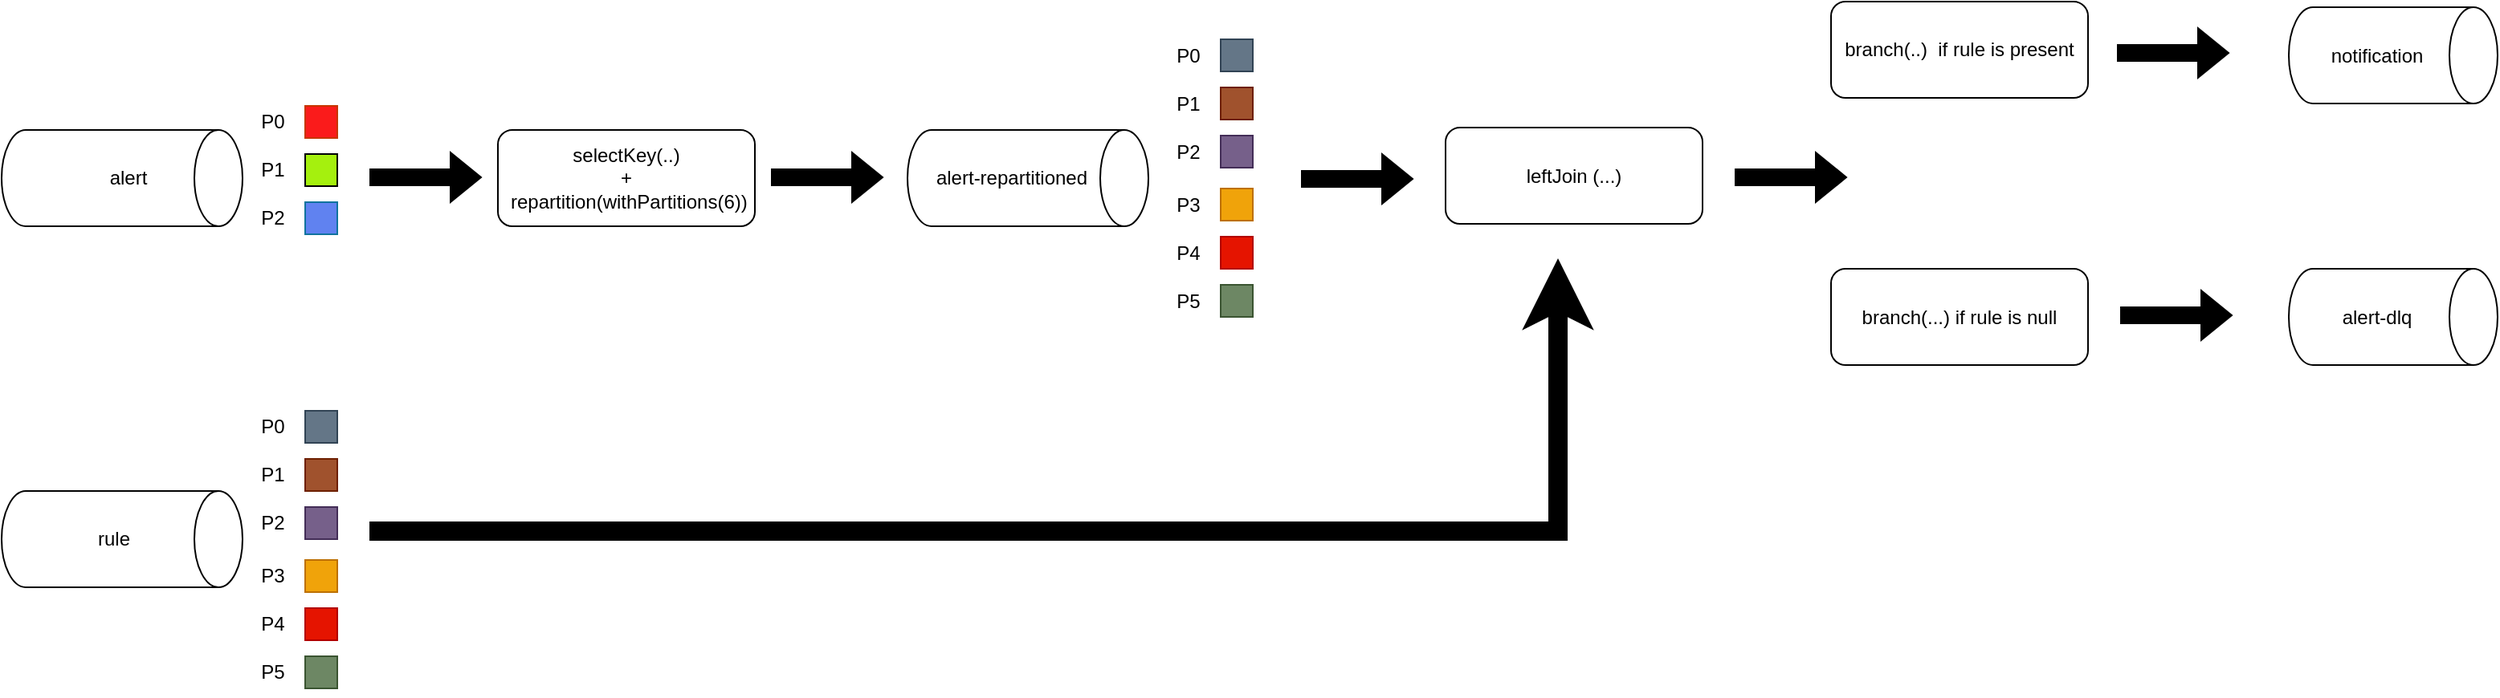 <mxfile version="17.1.2" type="device"><diagram id="yB5Gz0BLMex4k7QRtrId" name="Page-1"><mxGraphModel dx="946" dy="531" grid="1" gridSize="10" guides="1" tooltips="1" connect="1" arrows="1" fold="1" page="1" pageScale="1" pageWidth="827" pageHeight="1169" math="0" shadow="0"><root><mxCell id="0"/><mxCell id="1" parent="0"/><mxCell id="HK_q52uqpgw4KV1hhMro-1" value="" style="shape=cylinder3;whiteSpace=wrap;html=1;boundedLbl=1;backgroundOutline=1;size=15;rotation=90;" vertex="1" parent="1"><mxGeometry x="76" y="145" width="60" height="150" as="geometry"/></mxCell><mxCell id="HK_q52uqpgw4KV1hhMro-2" value="alert" style="text;html=1;strokeColor=none;fillColor=none;align=center;verticalAlign=middle;whiteSpace=wrap;rounded=0;" vertex="1" parent="1"><mxGeometry x="80" y="205" width="60" height="30" as="geometry"/></mxCell><mxCell id="HK_q52uqpgw4KV1hhMro-3" value="" style="shape=cylinder3;whiteSpace=wrap;html=1;boundedLbl=1;backgroundOutline=1;size=15;rotation=90;" vertex="1" parent="1"><mxGeometry x="76" y="370" width="60" height="150" as="geometry"/></mxCell><mxCell id="HK_q52uqpgw4KV1hhMro-4" value="rule" style="text;html=1;strokeColor=none;fillColor=none;align=center;verticalAlign=middle;whiteSpace=wrap;rounded=0;" vertex="1" parent="1"><mxGeometry x="71" y="430" width="60" height="30" as="geometry"/></mxCell><mxCell id="HK_q52uqpgw4KV1hhMro-5" value="" style="whiteSpace=wrap;html=1;aspect=fixed;fillColor=#A5F00E;strokeColor=#000000;fontColor=#000000;" vertex="1" parent="1"><mxGeometry x="220" y="205" width="20" height="20" as="geometry"/></mxCell><mxCell id="HK_q52uqpgw4KV1hhMro-7" value="" style="whiteSpace=wrap;html=1;aspect=fixed;fillColor=#FA1B1B;strokeColor=#C73500;fontColor=#000000;" vertex="1" parent="1"><mxGeometry x="220" y="175" width="20" height="20" as="geometry"/></mxCell><mxCell id="HK_q52uqpgw4KV1hhMro-8" value="" style="whiteSpace=wrap;html=1;aspect=fixed;fillColor=#6082F0;strokeColor=#10739e;" vertex="1" parent="1"><mxGeometry x="220" y="235" width="20" height="20" as="geometry"/></mxCell><mxCell id="HK_q52uqpgw4KV1hhMro-21" value="P0" style="text;html=1;strokeColor=none;fillColor=none;align=center;verticalAlign=middle;whiteSpace=wrap;rounded=0;" vertex="1" parent="1"><mxGeometry x="170" y="170" width="60" height="30" as="geometry"/></mxCell><mxCell id="HK_q52uqpgw4KV1hhMro-22" value="P1" style="text;html=1;strokeColor=none;fillColor=none;align=center;verticalAlign=middle;whiteSpace=wrap;rounded=0;" vertex="1" parent="1"><mxGeometry x="170" y="200" width="60" height="30" as="geometry"/></mxCell><mxCell id="HK_q52uqpgw4KV1hhMro-23" value="P2" style="text;html=1;strokeColor=none;fillColor=none;align=center;verticalAlign=middle;whiteSpace=wrap;rounded=0;" vertex="1" parent="1"><mxGeometry x="170" y="230" width="60" height="30" as="geometry"/></mxCell><mxCell id="HK_q52uqpgw4KV1hhMro-27" value="" style="whiteSpace=wrap;html=1;aspect=fixed;fillColor=#a0522d;strokeColor=#6D1F00;fontColor=#ffffff;" vertex="1" parent="1"><mxGeometry x="220" y="395" width="20" height="20" as="geometry"/></mxCell><mxCell id="HK_q52uqpgw4KV1hhMro-28" value="" style="whiteSpace=wrap;html=1;aspect=fixed;fillColor=#647687;strokeColor=#314354;fontColor=#ffffff;" vertex="1" parent="1"><mxGeometry x="220" y="365" width="20" height="20" as="geometry"/></mxCell><mxCell id="HK_q52uqpgw4KV1hhMro-29" value="" style="whiteSpace=wrap;html=1;aspect=fixed;fillColor=#76608a;strokeColor=#432D57;fontColor=#ffffff;" vertex="1" parent="1"><mxGeometry x="220" y="425" width="20" height="20" as="geometry"/></mxCell><mxCell id="HK_q52uqpgw4KV1hhMro-30" value="P0" style="text;html=1;strokeColor=none;fillColor=none;align=center;verticalAlign=middle;whiteSpace=wrap;rounded=0;" vertex="1" parent="1"><mxGeometry x="170" y="360" width="60" height="30" as="geometry"/></mxCell><mxCell id="HK_q52uqpgw4KV1hhMro-31" value="P1" style="text;html=1;strokeColor=none;fillColor=none;align=center;verticalAlign=middle;whiteSpace=wrap;rounded=0;" vertex="1" parent="1"><mxGeometry x="170" y="390" width="60" height="30" as="geometry"/></mxCell><mxCell id="HK_q52uqpgw4KV1hhMro-32" value="P2" style="text;html=1;strokeColor=none;fillColor=none;align=center;verticalAlign=middle;whiteSpace=wrap;rounded=0;" vertex="1" parent="1"><mxGeometry x="170" y="420" width="60" height="30" as="geometry"/></mxCell><mxCell id="HK_q52uqpgw4KV1hhMro-33" value="" style="whiteSpace=wrap;html=1;aspect=fixed;fillColor=#e51400;strokeColor=#B20000;fontColor=#ffffff;" vertex="1" parent="1"><mxGeometry x="220" y="488" width="20" height="20" as="geometry"/></mxCell><mxCell id="HK_q52uqpgw4KV1hhMro-34" value="" style="whiteSpace=wrap;html=1;aspect=fixed;fillColor=#f0a30a;strokeColor=#BD7000;fontColor=#000000;" vertex="1" parent="1"><mxGeometry x="220" y="458" width="20" height="20" as="geometry"/></mxCell><mxCell id="HK_q52uqpgw4KV1hhMro-35" value="" style="whiteSpace=wrap;html=1;aspect=fixed;fillColor=#6d8764;strokeColor=#3A5431;fontColor=#ffffff;" vertex="1" parent="1"><mxGeometry x="220" y="518" width="20" height="20" as="geometry"/></mxCell><mxCell id="HK_q52uqpgw4KV1hhMro-36" value="P3" style="text;html=1;strokeColor=none;fillColor=none;align=center;verticalAlign=middle;whiteSpace=wrap;rounded=0;" vertex="1" parent="1"><mxGeometry x="170" y="453" width="60" height="30" as="geometry"/></mxCell><mxCell id="HK_q52uqpgw4KV1hhMro-37" value="P4" style="text;html=1;strokeColor=none;fillColor=none;align=center;verticalAlign=middle;whiteSpace=wrap;rounded=0;" vertex="1" parent="1"><mxGeometry x="170" y="483" width="60" height="30" as="geometry"/></mxCell><mxCell id="HK_q52uqpgw4KV1hhMro-38" value="P5" style="text;html=1;strokeColor=none;fillColor=none;align=center;verticalAlign=middle;whiteSpace=wrap;rounded=0;" vertex="1" parent="1"><mxGeometry x="170" y="513" width="60" height="30" as="geometry"/></mxCell><mxCell id="HK_q52uqpgw4KV1hhMro-39" value="selectKey(..)&lt;br&gt;+&lt;br&gt;&amp;nbsp;repartition(withPartitions(6))" style="rounded=1;whiteSpace=wrap;html=1;" vertex="1" parent="1"><mxGeometry x="340" y="190" width="160" height="60" as="geometry"/></mxCell><mxCell id="HK_q52uqpgw4KV1hhMro-40" value="" style="shape=flexArrow;endArrow=classic;html=1;rounded=0;fillColor=#000000;" edge="1" parent="1"><mxGeometry width="50" height="50" relative="1" as="geometry"><mxPoint x="260" y="219.5" as="sourcePoint"/><mxPoint x="330" y="219.5" as="targetPoint"/></mxGeometry></mxCell><mxCell id="HK_q52uqpgw4KV1hhMro-41" value="" style="shape=flexArrow;endArrow=classic;html=1;rounded=0;fillColor=#000000;" edge="1" parent="1"><mxGeometry width="50" height="50" relative="1" as="geometry"><mxPoint x="510" y="219.5" as="sourcePoint"/><mxPoint x="580" y="219.5" as="targetPoint"/></mxGeometry></mxCell><mxCell id="HK_q52uqpgw4KV1hhMro-42" value="" style="shape=cylinder3;whiteSpace=wrap;html=1;boundedLbl=1;backgroundOutline=1;size=15;rotation=90;" vertex="1" parent="1"><mxGeometry x="640" y="145" width="60" height="150" as="geometry"/></mxCell><mxCell id="HK_q52uqpgw4KV1hhMro-43" value="alert-repartitioned" style="text;html=1;strokeColor=none;fillColor=none;align=center;verticalAlign=middle;whiteSpace=wrap;rounded=0;" vertex="1" parent="1"><mxGeometry x="600" y="205" width="120" height="30" as="geometry"/></mxCell><mxCell id="HK_q52uqpgw4KV1hhMro-44" value="" style="whiteSpace=wrap;html=1;aspect=fixed;fillColor=#a0522d;strokeColor=#6D1F00;fontColor=#ffffff;" vertex="1" parent="1"><mxGeometry x="790" y="163.5" width="20" height="20" as="geometry"/></mxCell><mxCell id="HK_q52uqpgw4KV1hhMro-45" value="" style="whiteSpace=wrap;html=1;aspect=fixed;fillColor=#647687;strokeColor=#314354;fontColor=#ffffff;" vertex="1" parent="1"><mxGeometry x="790" y="133.5" width="20" height="20" as="geometry"/></mxCell><mxCell id="HK_q52uqpgw4KV1hhMro-46" value="" style="whiteSpace=wrap;html=1;aspect=fixed;fillColor=#76608a;strokeColor=#432D57;fontColor=#ffffff;" vertex="1" parent="1"><mxGeometry x="790" y="193.5" width="20" height="20" as="geometry"/></mxCell><mxCell id="HK_q52uqpgw4KV1hhMro-47" value="P0" style="text;html=1;strokeColor=none;fillColor=none;align=center;verticalAlign=middle;whiteSpace=wrap;rounded=0;" vertex="1" parent="1"><mxGeometry x="740" y="128.5" width="60" height="30" as="geometry"/></mxCell><mxCell id="HK_q52uqpgw4KV1hhMro-48" value="P1" style="text;html=1;strokeColor=none;fillColor=none;align=center;verticalAlign=middle;whiteSpace=wrap;rounded=0;" vertex="1" parent="1"><mxGeometry x="740" y="158.5" width="60" height="30" as="geometry"/></mxCell><mxCell id="HK_q52uqpgw4KV1hhMro-49" value="P2" style="text;html=1;strokeColor=none;fillColor=none;align=center;verticalAlign=middle;whiteSpace=wrap;rounded=0;" vertex="1" parent="1"><mxGeometry x="740" y="188.5" width="60" height="30" as="geometry"/></mxCell><mxCell id="HK_q52uqpgw4KV1hhMro-50" value="" style="whiteSpace=wrap;html=1;aspect=fixed;fillColor=#e51400;strokeColor=#B20000;fontColor=#ffffff;" vertex="1" parent="1"><mxGeometry x="790" y="256.5" width="20" height="20" as="geometry"/></mxCell><mxCell id="HK_q52uqpgw4KV1hhMro-51" value="" style="whiteSpace=wrap;html=1;aspect=fixed;fillColor=#f0a30a;strokeColor=#BD7000;fontColor=#000000;" vertex="1" parent="1"><mxGeometry x="790" y="226.5" width="20" height="20" as="geometry"/></mxCell><mxCell id="HK_q52uqpgw4KV1hhMro-52" value="" style="whiteSpace=wrap;html=1;aspect=fixed;fillColor=#6d8764;strokeColor=#3A5431;fontColor=#ffffff;" vertex="1" parent="1"><mxGeometry x="790" y="286.5" width="20" height="20" as="geometry"/></mxCell><mxCell id="HK_q52uqpgw4KV1hhMro-53" value="P3" style="text;html=1;strokeColor=none;fillColor=none;align=center;verticalAlign=middle;whiteSpace=wrap;rounded=0;" vertex="1" parent="1"><mxGeometry x="740" y="221.5" width="60" height="30" as="geometry"/></mxCell><mxCell id="HK_q52uqpgw4KV1hhMro-54" value="P4" style="text;html=1;strokeColor=none;fillColor=none;align=center;verticalAlign=middle;whiteSpace=wrap;rounded=0;" vertex="1" parent="1"><mxGeometry x="740" y="251.5" width="60" height="30" as="geometry"/></mxCell><mxCell id="HK_q52uqpgw4KV1hhMro-55" value="P5" style="text;html=1;strokeColor=none;fillColor=none;align=center;verticalAlign=middle;whiteSpace=wrap;rounded=0;" vertex="1" parent="1"><mxGeometry x="740" y="281.5" width="60" height="30" as="geometry"/></mxCell><mxCell id="HK_q52uqpgw4KV1hhMro-57" value="" style="shape=flexArrow;endArrow=classic;html=1;rounded=0;fillColor=#000000;" edge="1" parent="1"><mxGeometry width="50" height="50" relative="1" as="geometry"><mxPoint x="840" y="220.5" as="sourcePoint"/><mxPoint x="910" y="220.5" as="targetPoint"/></mxGeometry></mxCell><mxCell id="HK_q52uqpgw4KV1hhMro-58" value="leftJoin (...)" style="rounded=1;whiteSpace=wrap;html=1;" vertex="1" parent="1"><mxGeometry x="930" y="188.5" width="160" height="60" as="geometry"/></mxCell><mxCell id="HK_q52uqpgw4KV1hhMro-59" value="" style="endArrow=classic;html=1;rounded=0;fillColor=#000000;strokeWidth=12;" edge="1" parent="1"><mxGeometry width="50" height="50" relative="1" as="geometry"><mxPoint x="260" y="440" as="sourcePoint"/><mxPoint x="1000" y="270" as="targetPoint"/><Array as="points"><mxPoint x="1000" y="440"/></Array></mxGeometry></mxCell><mxCell id="HK_q52uqpgw4KV1hhMro-60" value="" style="shape=flexArrow;endArrow=classic;html=1;rounded=0;fillColor=#000000;" edge="1" parent="1"><mxGeometry width="50" height="50" relative="1" as="geometry"><mxPoint x="1348" y="142" as="sourcePoint"/><mxPoint x="1418" y="142" as="targetPoint"/></mxGeometry></mxCell><mxCell id="HK_q52uqpgw4KV1hhMro-61" value="" style="shape=flexArrow;endArrow=classic;html=1;rounded=0;fillColor=#000000;" edge="1" parent="1"><mxGeometry width="50" height="50" relative="1" as="geometry"><mxPoint x="1110" y="219.5" as="sourcePoint"/><mxPoint x="1180" y="219.5" as="targetPoint"/></mxGeometry></mxCell><mxCell id="HK_q52uqpgw4KV1hhMro-62" value="" style="shape=flexArrow;endArrow=classic;html=1;rounded=0;fillColor=#000000;" edge="1" parent="1"><mxGeometry width="50" height="50" relative="1" as="geometry"><mxPoint x="1350" y="305.5" as="sourcePoint"/><mxPoint x="1420" y="305.5" as="targetPoint"/></mxGeometry></mxCell><mxCell id="HK_q52uqpgw4KV1hhMro-63" value="branch(...) if rule is null" style="rounded=1;whiteSpace=wrap;html=1;" vertex="1" parent="1"><mxGeometry x="1170" y="276.5" width="160" height="60" as="geometry"/></mxCell><mxCell id="HK_q52uqpgw4KV1hhMro-64" value="branch(..)&amp;nbsp; if rule is present" style="rounded=1;whiteSpace=wrap;html=1;" vertex="1" parent="1"><mxGeometry x="1170" y="110" width="160" height="60" as="geometry"/></mxCell><mxCell id="HK_q52uqpgw4KV1hhMro-65" value="" style="shape=cylinder3;whiteSpace=wrap;html=1;boundedLbl=1;backgroundOutline=1;size=15;strokeColor=#000000;fillColor=none;rotation=90;" vertex="1" parent="1"><mxGeometry x="1490" y="78.5" width="60" height="130" as="geometry"/></mxCell><mxCell id="HK_q52uqpgw4KV1hhMro-66" value="" style="shape=cylinder3;whiteSpace=wrap;html=1;boundedLbl=1;backgroundOutline=1;size=15;strokeColor=#000000;fillColor=none;rotation=90;" vertex="1" parent="1"><mxGeometry x="1490" y="241.5" width="60" height="130" as="geometry"/></mxCell><mxCell id="HK_q52uqpgw4KV1hhMro-67" value="alert-dlq" style="text;html=1;strokeColor=none;fillColor=none;align=center;verticalAlign=middle;whiteSpace=wrap;rounded=0;" vertex="1" parent="1"><mxGeometry x="1480" y="291.5" width="60" height="30" as="geometry"/></mxCell><mxCell id="HK_q52uqpgw4KV1hhMro-68" value="notification" style="text;html=1;strokeColor=none;fillColor=none;align=center;verticalAlign=middle;whiteSpace=wrap;rounded=0;" vertex="1" parent="1"><mxGeometry x="1480" y="128.5" width="60" height="30" as="geometry"/></mxCell></root></mxGraphModel></diagram></mxfile>